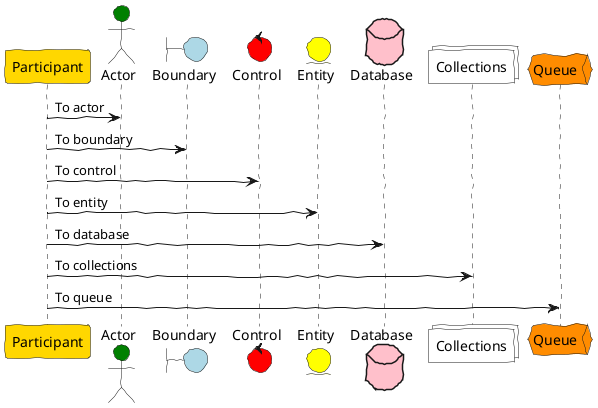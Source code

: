 @startuml
skinparam handwritten true

participant Participant as Foo #gold
actor       Actor       as Foo1 #green
boundary    Boundary    as Foo2 #lightblue
control     Control     as Foo3 #red
entity      Entity      as Foo4 #yellow
database    Database    as Foo5 #pink
collections Collections as Foo6 #white
queue       Queue       as Foo7 #darkorange

Foo -> Foo1 : To actor
Foo -> Foo2 : To boundary
Foo -> Foo3 : To control
Foo -> Foo4 : To entity
Foo -> Foo5 : To database
Foo -> Foo6 : To collections
Foo -> Foo7: To queue
@enduml